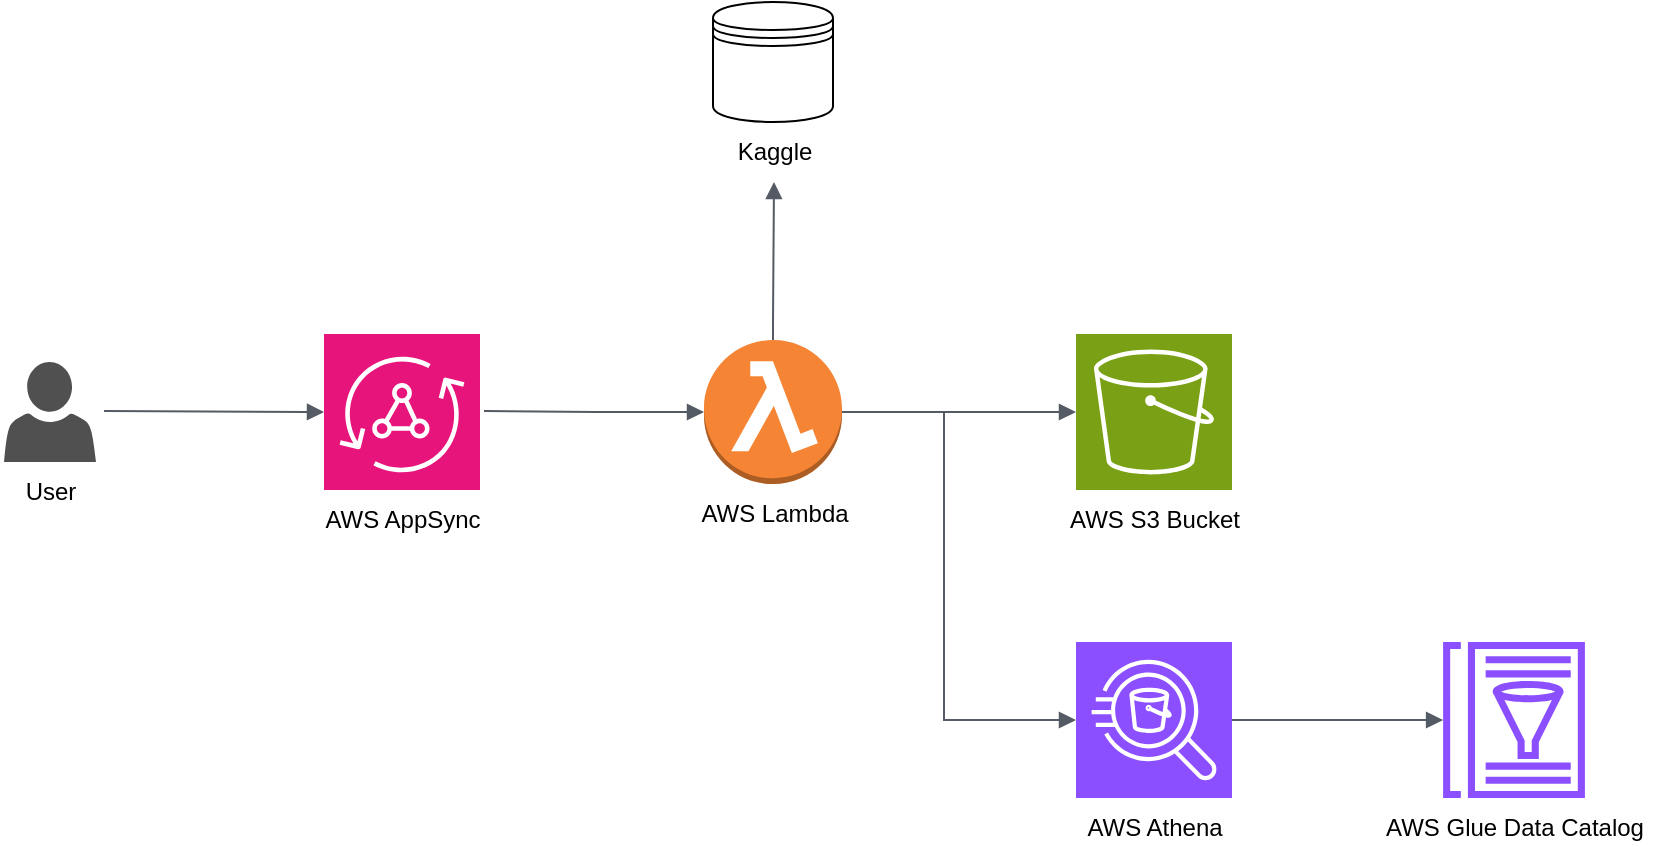 <mxfile version="24.0.0" type="device">
  <diagram name="Сторінка-1" id="18cezhFAS_hDzTXBplz1">
    <mxGraphModel dx="1050" dy="522" grid="1" gridSize="10" guides="1" tooltips="1" connect="1" arrows="1" fold="1" page="1" pageScale="1" pageWidth="827" pageHeight="1169" math="0" shadow="0">
      <root>
        <mxCell id="0" />
        <mxCell id="1" parent="0" />
        <mxCell id="9VVeeTWKTFK5gmpBHJWq-18" value="" style="edgeStyle=orthogonalEdgeStyle;html=1;endArrow=block;elbow=vertical;startArrow=none;endFill=1;strokeColor=#545B64;rounded=0;entryX=0;entryY=0.5;entryDx=0;entryDy=0;entryPerimeter=0;" edge="1" parent="1" target="9VVeeTWKTFK5gmpBHJWq-4">
          <mxGeometry width="100" relative="1" as="geometry">
            <mxPoint x="120" y="224.5" as="sourcePoint" />
            <mxPoint x="220" y="224.5" as="targetPoint" />
          </mxGeometry>
        </mxCell>
        <mxCell id="9VVeeTWKTFK5gmpBHJWq-21" value="" style="group" vertex="1" connectable="0" parent="1">
          <mxGeometry x="219" y="186" width="100" height="108" as="geometry" />
        </mxCell>
        <mxCell id="9VVeeTWKTFK5gmpBHJWq-4" value="" style="sketch=0;points=[[0,0,0],[0.25,0,0],[0.5,0,0],[0.75,0,0],[1,0,0],[0,1,0],[0.25,1,0],[0.5,1,0],[0.75,1,0],[1,1,0],[0,0.25,0],[0,0.5,0],[0,0.75,0],[1,0.25,0],[1,0.5,0],[1,0.75,0]];outlineConnect=0;fontColor=#232F3E;fillColor=#E7157B;strokeColor=#ffffff;dashed=0;verticalLabelPosition=bottom;verticalAlign=top;align=center;html=1;fontSize=12;fontStyle=0;aspect=fixed;shape=mxgraph.aws4.resourceIcon;resIcon=mxgraph.aws4.appsync;" vertex="1" parent="9VVeeTWKTFK5gmpBHJWq-21">
          <mxGeometry x="11" width="78" height="78" as="geometry" />
        </mxCell>
        <mxCell id="9VVeeTWKTFK5gmpBHJWq-5" value="&lt;span style=&quot;font-family: Helvetica;&quot;&gt;AWS AppSync&lt;/span&gt;" style="text;html=1;align=center;verticalAlign=middle;resizable=0;points=[];autosize=1;strokeColor=none;fillColor=none;fontFamily=ArialMT;fontStyle=0;fontSize=12;fontSource=https%3A%2F%2Fgithub.com%2Fnord-lancer%2Fkaggle-dataset-to-aws-glue-table%2Fblob%2Fmain%2Fdiagrams%2Ffonts%2FArial%2FArialMT.woff;" vertex="1" parent="9VVeeTWKTFK5gmpBHJWq-21">
          <mxGeometry y="78" width="100" height="30" as="geometry" />
        </mxCell>
        <mxCell id="9VVeeTWKTFK5gmpBHJWq-22" value="" style="group" vertex="1" connectable="0" parent="1">
          <mxGeometry x="404.5" y="189" width="100" height="102" as="geometry" />
        </mxCell>
        <mxCell id="9VVeeTWKTFK5gmpBHJWq-3" value="" style="outlineConnect=0;dashed=0;verticalLabelPosition=bottom;verticalAlign=top;align=center;html=1;shape=mxgraph.aws3.lambda_function;fillColor=#F58534;gradientColor=none;" vertex="1" parent="9VVeeTWKTFK5gmpBHJWq-22">
          <mxGeometry x="15.5" width="69" height="72" as="geometry" />
        </mxCell>
        <mxCell id="9VVeeTWKTFK5gmpBHJWq-6" value="&lt;font style=&quot;font-size: 12px;&quot; face=&quot;Helvetica&quot;&gt;AWS Lambda&lt;/font&gt;" style="text;html=1;align=center;verticalAlign=middle;resizable=0;points=[];autosize=1;strokeColor=none;fillColor=none;fontFamily=ArialMT;fontStyle=0;fontSize=12;fontSource=https%3A%2F%2Fgithub.com%2Fnord-lancer%2Fkaggle-dataset-to-aws-glue-table%2Fblob%2Fmain%2Fdiagrams%2Ffonts%2FArial%2FArialMT.woff;" vertex="1" parent="9VVeeTWKTFK5gmpBHJWq-22">
          <mxGeometry y="72" width="100" height="30" as="geometry" />
        </mxCell>
        <mxCell id="9VVeeTWKTFK5gmpBHJWq-23" value="" style="group" vertex="1" connectable="0" parent="1">
          <mxGeometry x="590" y="186" width="110" height="108" as="geometry" />
        </mxCell>
        <mxCell id="9VVeeTWKTFK5gmpBHJWq-14" value="" style="sketch=0;points=[[0,0,0],[0.25,0,0],[0.5,0,0],[0.75,0,0],[1,0,0],[0,1,0],[0.25,1,0],[0.5,1,0],[0.75,1,0],[1,1,0],[0,0.25,0],[0,0.5,0],[0,0.75,0],[1,0.25,0],[1,0.5,0],[1,0.75,0]];outlineConnect=0;fontColor=#232F3E;fillColor=#7AA116;strokeColor=#ffffff;dashed=0;verticalLabelPosition=bottom;verticalAlign=top;align=center;html=1;fontSize=12;fontStyle=0;aspect=fixed;shape=mxgraph.aws4.resourceIcon;resIcon=mxgraph.aws4.s3;" vertex="1" parent="9VVeeTWKTFK5gmpBHJWq-23">
          <mxGeometry x="16" width="78" height="78" as="geometry" />
        </mxCell>
        <mxCell id="9VVeeTWKTFK5gmpBHJWq-15" value="&lt;font style=&quot;font-size: 12px;&quot; face=&quot;Helvetica&quot;&gt;AWS S3 Bucket&lt;/font&gt;" style="text;html=1;align=center;verticalAlign=middle;resizable=0;points=[];autosize=1;strokeColor=none;fillColor=none;fontFamily=ArialMT;fontStyle=0;fontSize=12;fontSource=https%3A%2F%2Fgithub.com%2Fnord-lancer%2Fkaggle-dataset-to-aws-glue-table%2Fblob%2Fmain%2Fdiagrams%2Ffonts%2FArial%2FArialMT.woff;" vertex="1" parent="9VVeeTWKTFK5gmpBHJWq-23">
          <mxGeometry y="78" width="110" height="30" as="geometry" />
        </mxCell>
        <mxCell id="9VVeeTWKTFK5gmpBHJWq-24" value="" style="group" vertex="1" connectable="0" parent="1">
          <mxGeometry x="600" y="340" width="90" height="108" as="geometry" />
        </mxCell>
        <mxCell id="9VVeeTWKTFK5gmpBHJWq-10" value="" style="sketch=0;points=[[0,0,0],[0.25,0,0],[0.5,0,0],[0.75,0,0],[1,0,0],[0,1,0],[0.25,1,0],[0.5,1,0],[0.75,1,0],[1,1,0],[0,0.25,0],[0,0.5,0],[0,0.75,0],[1,0.25,0],[1,0.5,0],[1,0.75,0]];outlineConnect=0;fontColor=#232F3E;fillColor=#8C4FFF;strokeColor=#ffffff;dashed=0;verticalLabelPosition=bottom;verticalAlign=top;align=center;html=1;fontSize=12;fontStyle=0;aspect=fixed;shape=mxgraph.aws4.resourceIcon;resIcon=mxgraph.aws4.athena;" vertex="1" parent="9VVeeTWKTFK5gmpBHJWq-24">
          <mxGeometry x="6" width="78" height="78" as="geometry" />
        </mxCell>
        <mxCell id="9VVeeTWKTFK5gmpBHJWq-11" value="&lt;font style=&quot;font-size: 12px;&quot; face=&quot;Helvetica&quot;&gt;AWS Athena&lt;/font&gt;" style="text;html=1;align=center;verticalAlign=middle;resizable=0;points=[];autosize=1;strokeColor=none;fillColor=none;fontFamily=ArialMT;fontStyle=0;fontSize=12;fontSource=https%3A%2F%2Fgithub.com%2Fnord-lancer%2Fkaggle-dataset-to-aws-glue-table%2Fblob%2Fmain%2Fdiagrams%2Ffonts%2FArial%2FArialMT.woff;" vertex="1" parent="9VVeeTWKTFK5gmpBHJWq-24">
          <mxGeometry y="78" width="90" height="30" as="geometry" />
        </mxCell>
        <mxCell id="9VVeeTWKTFK5gmpBHJWq-25" value="" style="group" vertex="1" connectable="0" parent="1">
          <mxGeometry x="750" y="340" width="150" height="108" as="geometry" />
        </mxCell>
        <mxCell id="9VVeeTWKTFK5gmpBHJWq-12" value="" style="sketch=0;outlineConnect=0;fontColor=#232F3E;gradientColor=none;fillColor=#8C4FFF;strokeColor=none;dashed=0;verticalLabelPosition=bottom;verticalAlign=top;align=center;html=1;fontSize=12;fontStyle=0;aspect=fixed;pointerEvents=1;shape=mxgraph.aws4.glue_data_catalog;" vertex="1" parent="9VVeeTWKTFK5gmpBHJWq-25">
          <mxGeometry x="39" width="72" height="78" as="geometry" />
        </mxCell>
        <mxCell id="9VVeeTWKTFK5gmpBHJWq-13" value="&lt;font style=&quot;font-size: 12px;&quot; face=&quot;Helvetica&quot;&gt;AWS Glue Data Catalog&lt;/font&gt;" style="text;html=1;align=center;verticalAlign=middle;resizable=0;points=[];autosize=1;strokeColor=none;fillColor=none;fontFamily=ArialMT;fontStyle=0;fontSize=12;fontSource=https%3A%2F%2Fgithub.com%2Fnord-lancer%2Fkaggle-dataset-to-aws-glue-table%2Fblob%2Fmain%2Fdiagrams%2Ffonts%2FArial%2FArialMT.woff;" vertex="1" parent="9VVeeTWKTFK5gmpBHJWq-25">
          <mxGeometry y="78" width="150" height="30" as="geometry" />
        </mxCell>
        <mxCell id="9VVeeTWKTFK5gmpBHJWq-26" value="" style="group" vertex="1" connectable="0" parent="1">
          <mxGeometry x="424.5" y="20" width="60" height="90" as="geometry" />
        </mxCell>
        <mxCell id="9VVeeTWKTFK5gmpBHJWq-7" value="" style="shape=datastore;whiteSpace=wrap;html=1;" vertex="1" parent="9VVeeTWKTFK5gmpBHJWq-26">
          <mxGeometry width="60" height="60" as="geometry" />
        </mxCell>
        <mxCell id="9VVeeTWKTFK5gmpBHJWq-8" value="&lt;font style=&quot;font-size: 12px;&quot; face=&quot;Helvetica&quot;&gt;Kaggle&lt;/font&gt;" style="text;html=1;align=center;verticalAlign=middle;resizable=0;points=[];autosize=1;strokeColor=none;fillColor=none;fontFamily=ArialMT;fontStyle=0;fontSize=12;fontSource=https%3A%2F%2Fgithub.com%2Fnord-lancer%2Fkaggle-dataset-to-aws-glue-table%2Fblob%2Fmain%2Fdiagrams%2Ffonts%2FArial%2FArialMT.woff;" vertex="1" parent="9VVeeTWKTFK5gmpBHJWq-26">
          <mxGeometry y="60" width="60" height="30" as="geometry" />
        </mxCell>
        <mxCell id="9VVeeTWKTFK5gmpBHJWq-27" value="" style="edgeStyle=orthogonalEdgeStyle;html=1;endArrow=block;elbow=vertical;startArrow=none;endFill=1;strokeColor=#545B64;rounded=0;entryX=0;entryY=0.5;entryDx=0;entryDy=0;entryPerimeter=0;" edge="1" parent="1">
          <mxGeometry width="100" relative="1" as="geometry">
            <mxPoint x="310" y="224.5" as="sourcePoint" />
            <mxPoint x="420" y="225" as="targetPoint" />
          </mxGeometry>
        </mxCell>
        <mxCell id="9VVeeTWKTFK5gmpBHJWq-28" value="" style="edgeStyle=orthogonalEdgeStyle;html=1;endArrow=block;elbow=vertical;startArrow=none;endFill=1;strokeColor=#545B64;rounded=0;exitX=0.5;exitY=0;exitDx=0;exitDy=0;exitPerimeter=0;" edge="1" parent="1" source="9VVeeTWKTFK5gmpBHJWq-3" target="9VVeeTWKTFK5gmpBHJWq-8">
          <mxGeometry width="100" relative="1" as="geometry">
            <mxPoint x="454" y="186" as="sourcePoint" />
            <mxPoint x="455" y="106" as="targetPoint" />
            <Array as="points">
              <mxPoint x="455" y="180" />
              <mxPoint x="455" y="180" />
            </Array>
          </mxGeometry>
        </mxCell>
        <mxCell id="9VVeeTWKTFK5gmpBHJWq-29" value="" style="edgeStyle=orthogonalEdgeStyle;html=1;endArrow=block;elbow=vertical;startArrow=none;endFill=1;strokeColor=#545B64;rounded=0;exitX=1;exitY=0.5;exitDx=0;exitDy=0;exitPerimeter=0;" edge="1" parent="1" source="9VVeeTWKTFK5gmpBHJWq-3" target="9VVeeTWKTFK5gmpBHJWq-14">
          <mxGeometry width="100" relative="1" as="geometry">
            <mxPoint x="500" y="225" as="sourcePoint" />
            <mxPoint x="600" y="224.91" as="targetPoint" />
          </mxGeometry>
        </mxCell>
        <mxCell id="9VVeeTWKTFK5gmpBHJWq-31" value="" style="edgeStyle=orthogonalEdgeStyle;html=1;endArrow=block;elbow=vertical;startArrow=none;endFill=1;strokeColor=#545B64;rounded=0;entryX=0;entryY=0.5;entryDx=0;entryDy=0;entryPerimeter=0;" edge="1" parent="1" source="9VVeeTWKTFK5gmpBHJWq-3" target="9VVeeTWKTFK5gmpBHJWq-10">
          <mxGeometry width="100" relative="1" as="geometry">
            <mxPoint x="499" y="235" as="sourcePoint" />
            <mxPoint x="616" y="235" as="targetPoint" />
            <Array as="points">
              <mxPoint x="540" y="225" />
              <mxPoint x="540" y="379" />
            </Array>
          </mxGeometry>
        </mxCell>
        <mxCell id="9VVeeTWKTFK5gmpBHJWq-32" value="" style="edgeStyle=orthogonalEdgeStyle;html=1;endArrow=block;elbow=vertical;startArrow=none;endFill=1;strokeColor=#545B64;rounded=0;exitX=1;exitY=0.5;exitDx=0;exitDy=0;exitPerimeter=0;" edge="1" parent="1" source="9VVeeTWKTFK5gmpBHJWq-10" target="9VVeeTWKTFK5gmpBHJWq-12">
          <mxGeometry width="100" relative="1" as="geometry">
            <mxPoint x="690" y="380" as="sourcePoint" />
            <mxPoint x="807" y="380" as="targetPoint" />
            <Array as="points" />
          </mxGeometry>
        </mxCell>
        <mxCell id="9VVeeTWKTFK5gmpBHJWq-34" value="" style="group" vertex="1" connectable="0" parent="1">
          <mxGeometry x="68" y="200" width="50" height="80" as="geometry" />
        </mxCell>
        <mxCell id="9VVeeTWKTFK5gmpBHJWq-1" value="" style="sketch=0;pointerEvents=1;shadow=0;dashed=0;html=1;strokeColor=none;fillColor=#505050;labelPosition=center;verticalLabelPosition=bottom;verticalAlign=top;outlineConnect=0;align=center;shape=mxgraph.office.users.user;" vertex="1" parent="9VVeeTWKTFK5gmpBHJWq-34">
          <mxGeometry x="2" width="46" height="50" as="geometry" />
        </mxCell>
        <mxCell id="9VVeeTWKTFK5gmpBHJWq-33" value="User" style="text;html=1;align=center;verticalAlign=middle;resizable=0;points=[];autosize=1;strokeColor=none;fillColor=none;" vertex="1" parent="9VVeeTWKTFK5gmpBHJWq-34">
          <mxGeometry y="50" width="50" height="30" as="geometry" />
        </mxCell>
      </root>
    </mxGraphModel>
  </diagram>
</mxfile>
